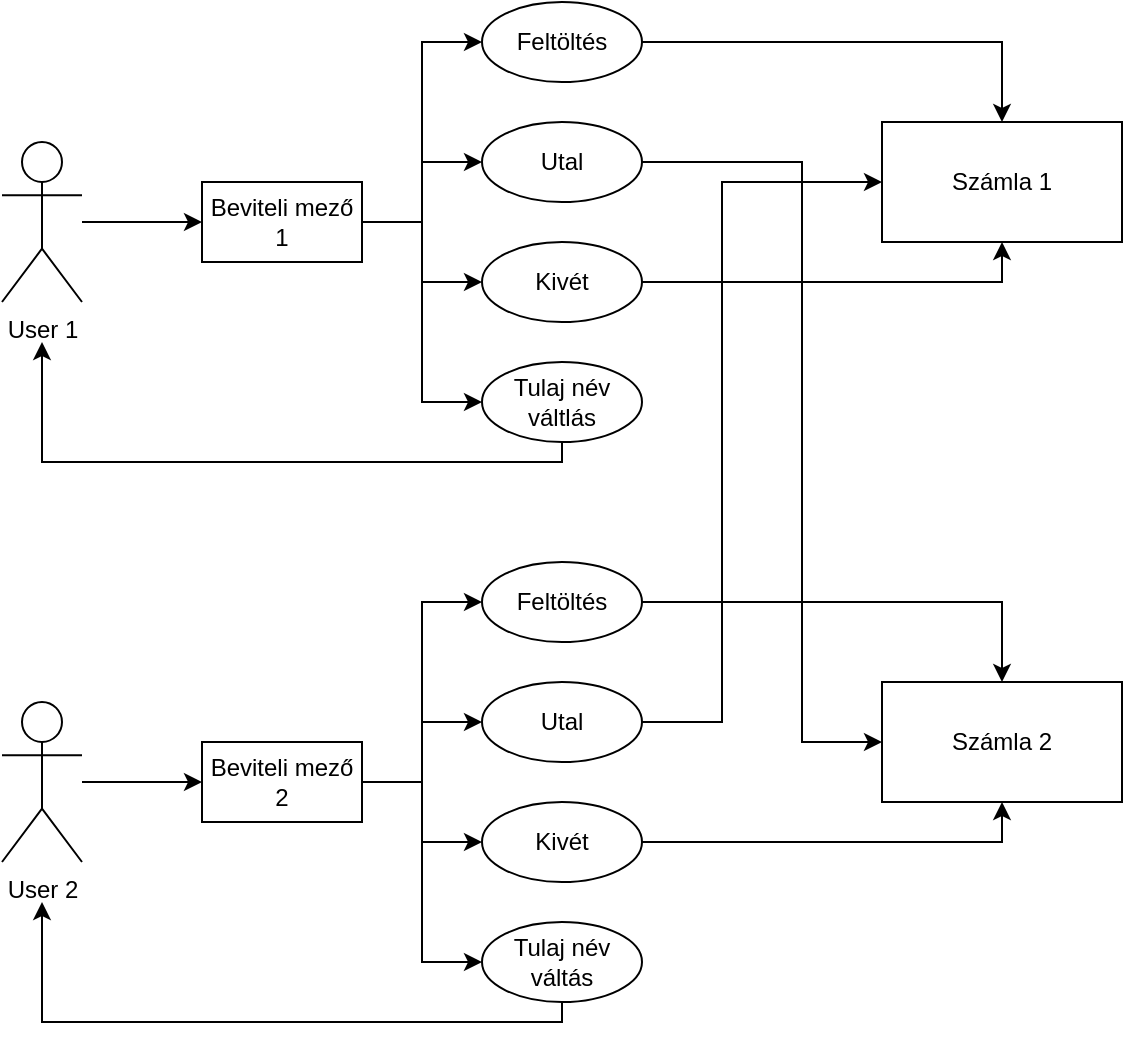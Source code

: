 <mxfile version="14.6.10" type="github">
  <diagram id="yyofxDw9Y9E4wrae5r2B" name="Page-1">
    <mxGraphModel dx="1422" dy="762" grid="1" gridSize="10" guides="1" tooltips="1" connect="1" arrows="1" fold="1" page="1" pageScale="1" pageWidth="827" pageHeight="1169" math="0" shadow="0">
      <root>
        <mxCell id="0" />
        <mxCell id="1" parent="0" />
        <mxCell id="8FYjG6e0IgtpSuA0ACjz-1" value="User 1" style="shape=umlActor;verticalLabelPosition=bottom;verticalAlign=top;html=1;outlineConnect=0;" vertex="1" parent="1">
          <mxGeometry x="120" y="160" width="40" height="80" as="geometry" />
        </mxCell>
        <mxCell id="8FYjG6e0IgtpSuA0ACjz-2" value="User 2" style="shape=umlActor;verticalLabelPosition=bottom;verticalAlign=top;html=1;outlineConnect=0;" vertex="1" parent="1">
          <mxGeometry x="120" y="440" width="40" height="80" as="geometry" />
        </mxCell>
        <mxCell id="8FYjG6e0IgtpSuA0ACjz-3" value="Beviteli mező 1" style="rounded=0;whiteSpace=wrap;html=1;" vertex="1" parent="1">
          <mxGeometry x="220" y="180" width="80" height="40" as="geometry" />
        </mxCell>
        <mxCell id="8FYjG6e0IgtpSuA0ACjz-4" value="Beviteli mező 2" style="rounded=0;whiteSpace=wrap;html=1;" vertex="1" parent="1">
          <mxGeometry x="220" y="460" width="80" height="40" as="geometry" />
        </mxCell>
        <mxCell id="8FYjG6e0IgtpSuA0ACjz-5" value="Feltöltés" style="ellipse;whiteSpace=wrap;html=1;" vertex="1" parent="1">
          <mxGeometry x="360" y="90" width="80" height="40" as="geometry" />
        </mxCell>
        <mxCell id="8FYjG6e0IgtpSuA0ACjz-6" value="Utal" style="ellipse;whiteSpace=wrap;html=1;" vertex="1" parent="1">
          <mxGeometry x="360" y="150" width="80" height="40" as="geometry" />
        </mxCell>
        <mxCell id="8FYjG6e0IgtpSuA0ACjz-7" value="Kivét" style="ellipse;whiteSpace=wrap;html=1;" vertex="1" parent="1">
          <mxGeometry x="360" y="210" width="80" height="40" as="geometry" />
        </mxCell>
        <mxCell id="8FYjG6e0IgtpSuA0ACjz-8" value="Tulaj név váltlás" style="ellipse;whiteSpace=wrap;html=1;" vertex="1" parent="1">
          <mxGeometry x="360" y="270" width="80" height="40" as="geometry" />
        </mxCell>
        <mxCell id="8FYjG6e0IgtpSuA0ACjz-9" value="Feltöltés" style="ellipse;whiteSpace=wrap;html=1;" vertex="1" parent="1">
          <mxGeometry x="360" y="370" width="80" height="40" as="geometry" />
        </mxCell>
        <mxCell id="8FYjG6e0IgtpSuA0ACjz-10" value="Utal" style="ellipse;whiteSpace=wrap;html=1;" vertex="1" parent="1">
          <mxGeometry x="360" y="430" width="80" height="40" as="geometry" />
        </mxCell>
        <mxCell id="8FYjG6e0IgtpSuA0ACjz-11" value="Kivét" style="ellipse;whiteSpace=wrap;html=1;" vertex="1" parent="1">
          <mxGeometry x="360" y="490" width="80" height="40" as="geometry" />
        </mxCell>
        <mxCell id="8FYjG6e0IgtpSuA0ACjz-12" value="Tulaj név váltás" style="ellipse;whiteSpace=wrap;html=1;" vertex="1" parent="1">
          <mxGeometry x="360" y="550" width="80" height="40" as="geometry" />
        </mxCell>
        <mxCell id="8FYjG6e0IgtpSuA0ACjz-13" value="Számla 1" style="rounded=0;whiteSpace=wrap;html=1;" vertex="1" parent="1">
          <mxGeometry x="560" y="150" width="120" height="60" as="geometry" />
        </mxCell>
        <mxCell id="8FYjG6e0IgtpSuA0ACjz-14" value="Számla 2" style="rounded=0;whiteSpace=wrap;html=1;" vertex="1" parent="1">
          <mxGeometry x="560" y="430" width="120" height="60" as="geometry" />
        </mxCell>
        <mxCell id="8FYjG6e0IgtpSuA0ACjz-15" value="" style="edgeStyle=elbowEdgeStyle;elbow=horizontal;endArrow=classic;html=1;rounded=0;entryX=0;entryY=0.5;entryDx=0;entryDy=0;exitX=1;exitY=0.5;exitDx=0;exitDy=0;" edge="1" parent="1" source="8FYjG6e0IgtpSuA0ACjz-4" target="8FYjG6e0IgtpSuA0ACjz-9">
          <mxGeometry width="50" height="50" relative="1" as="geometry">
            <mxPoint x="240" y="400" as="sourcePoint" />
            <mxPoint x="290" y="350" as="targetPoint" />
          </mxGeometry>
        </mxCell>
        <mxCell id="8FYjG6e0IgtpSuA0ACjz-16" value="" style="edgeStyle=elbowEdgeStyle;elbow=horizontal;endArrow=classic;html=1;rounded=0;entryX=0;entryY=0.5;entryDx=0;entryDy=0;" edge="1" parent="1" target="8FYjG6e0IgtpSuA0ACjz-10">
          <mxGeometry width="50" height="50" relative="1" as="geometry">
            <mxPoint x="330" y="450" as="sourcePoint" />
            <mxPoint x="320" y="560" as="targetPoint" />
          </mxGeometry>
        </mxCell>
        <mxCell id="8FYjG6e0IgtpSuA0ACjz-17" value="" style="edgeStyle=elbowEdgeStyle;elbow=horizontal;endArrow=classic;html=1;rounded=0;entryX=0;entryY=0.5;entryDx=0;entryDy=0;" edge="1" parent="1" target="8FYjG6e0IgtpSuA0ACjz-11">
          <mxGeometry width="50" height="50" relative="1" as="geometry">
            <mxPoint x="330" y="480" as="sourcePoint" />
            <mxPoint x="520" y="340" as="targetPoint" />
            <Array as="points">
              <mxPoint x="330" y="500" />
            </Array>
          </mxGeometry>
        </mxCell>
        <mxCell id="8FYjG6e0IgtpSuA0ACjz-18" value="" style="edgeStyle=elbowEdgeStyle;elbow=horizontal;endArrow=classic;html=1;rounded=0;entryX=0;entryY=0.5;entryDx=0;entryDy=0;" edge="1" parent="1" target="8FYjG6e0IgtpSuA0ACjz-12">
          <mxGeometry width="50" height="50" relative="1" as="geometry">
            <mxPoint x="330" y="510" as="sourcePoint" />
            <mxPoint x="520" y="340" as="targetPoint" />
            <Array as="points">
              <mxPoint x="330" y="540" />
            </Array>
          </mxGeometry>
        </mxCell>
        <mxCell id="8FYjG6e0IgtpSuA0ACjz-19" value="" style="edgeStyle=elbowEdgeStyle;elbow=horizontal;endArrow=classic;html=1;rounded=0;entryX=0;entryY=0.5;entryDx=0;entryDy=0;exitX=1;exitY=0.5;exitDx=0;exitDy=0;" edge="1" parent="1">
          <mxGeometry width="50" height="50" relative="1" as="geometry">
            <mxPoint x="300" y="200" as="sourcePoint" />
            <mxPoint x="360" y="110" as="targetPoint" />
          </mxGeometry>
        </mxCell>
        <mxCell id="8FYjG6e0IgtpSuA0ACjz-20" value="" style="edgeStyle=elbowEdgeStyle;elbow=horizontal;endArrow=classic;html=1;rounded=0;entryX=0;entryY=0.5;entryDx=0;entryDy=0;" edge="1" parent="1">
          <mxGeometry width="50" height="50" relative="1" as="geometry">
            <mxPoint x="330" y="170" as="sourcePoint" />
            <mxPoint x="360" y="170" as="targetPoint" />
          </mxGeometry>
        </mxCell>
        <mxCell id="8FYjG6e0IgtpSuA0ACjz-21" value="" style="edgeStyle=elbowEdgeStyle;elbow=horizontal;endArrow=classic;html=1;rounded=0;entryX=0;entryY=0.5;entryDx=0;entryDy=0;" edge="1" parent="1">
          <mxGeometry width="50" height="50" relative="1" as="geometry">
            <mxPoint x="330" y="200" as="sourcePoint" />
            <mxPoint x="360" y="230" as="targetPoint" />
            <Array as="points">
              <mxPoint x="330" y="220" />
            </Array>
          </mxGeometry>
        </mxCell>
        <mxCell id="8FYjG6e0IgtpSuA0ACjz-22" value="" style="edgeStyle=elbowEdgeStyle;elbow=horizontal;endArrow=classic;html=1;rounded=0;entryX=0;entryY=0.5;entryDx=0;entryDy=0;" edge="1" parent="1">
          <mxGeometry width="50" height="50" relative="1" as="geometry">
            <mxPoint x="330" y="230" as="sourcePoint" />
            <mxPoint x="360" y="290" as="targetPoint" />
            <Array as="points">
              <mxPoint x="330" y="260" />
            </Array>
          </mxGeometry>
        </mxCell>
        <mxCell id="8FYjG6e0IgtpSuA0ACjz-23" value="" style="edgeStyle=elbowEdgeStyle;elbow=horizontal;endArrow=classic;html=1;rounded=0;entryX=0;entryY=0.5;entryDx=0;entryDy=0;" edge="1" parent="1" source="8FYjG6e0IgtpSuA0ACjz-1" target="8FYjG6e0IgtpSuA0ACjz-3">
          <mxGeometry width="50" height="50" relative="1" as="geometry">
            <mxPoint x="190" y="390" as="sourcePoint" />
            <mxPoint x="240" y="340" as="targetPoint" />
          </mxGeometry>
        </mxCell>
        <mxCell id="8FYjG6e0IgtpSuA0ACjz-24" value="" style="edgeStyle=elbowEdgeStyle;elbow=horizontal;endArrow=classic;html=1;rounded=0;entryX=0;entryY=0.5;entryDx=0;entryDy=0;" edge="1" parent="1" source="8FYjG6e0IgtpSuA0ACjz-2" target="8FYjG6e0IgtpSuA0ACjz-4">
          <mxGeometry width="50" height="50" relative="1" as="geometry">
            <mxPoint x="190" y="390" as="sourcePoint" />
            <mxPoint x="210" y="480" as="targetPoint" />
          </mxGeometry>
        </mxCell>
        <mxCell id="8FYjG6e0IgtpSuA0ACjz-25" value="" style="edgeStyle=elbowEdgeStyle;elbow=vertical;endArrow=classic;html=1;rounded=0;exitX=0.5;exitY=1;exitDx=0;exitDy=0;" edge="1" parent="1" source="8FYjG6e0IgtpSuA0ACjz-8">
          <mxGeometry width="50" height="50" relative="1" as="geometry">
            <mxPoint x="150" y="350" as="sourcePoint" />
            <mxPoint x="140" y="260" as="targetPoint" />
            <Array as="points">
              <mxPoint x="270" y="320" />
            </Array>
          </mxGeometry>
        </mxCell>
        <mxCell id="8FYjG6e0IgtpSuA0ACjz-26" value="" style="edgeStyle=elbowEdgeStyle;elbow=vertical;endArrow=classic;html=1;rounded=0;exitX=0.5;exitY=1;exitDx=0;exitDy=0;" edge="1" parent="1">
          <mxGeometry width="50" height="50" relative="1" as="geometry">
            <mxPoint x="400" y="590" as="sourcePoint" />
            <mxPoint x="140" y="540" as="targetPoint" />
            <Array as="points">
              <mxPoint x="270" y="600" />
            </Array>
          </mxGeometry>
        </mxCell>
        <mxCell id="8FYjG6e0IgtpSuA0ACjz-27" value="" style="edgeStyle=elbowEdgeStyle;elbow=vertical;endArrow=classic;html=1;rounded=0;entryX=0.5;entryY=0;entryDx=0;entryDy=0;exitX=1;exitY=0.5;exitDx=0;exitDy=0;" edge="1" parent="1" source="8FYjG6e0IgtpSuA0ACjz-5" target="8FYjG6e0IgtpSuA0ACjz-13">
          <mxGeometry width="50" height="50" relative="1" as="geometry">
            <mxPoint x="470" y="390" as="sourcePoint" />
            <mxPoint x="520" y="340" as="targetPoint" />
            <Array as="points">
              <mxPoint x="530" y="110" />
            </Array>
          </mxGeometry>
        </mxCell>
        <mxCell id="8FYjG6e0IgtpSuA0ACjz-28" value="" style="edgeStyle=elbowEdgeStyle;elbow=vertical;endArrow=classic;html=1;rounded=0;entryX=0.5;entryY=1;entryDx=0;entryDy=0;exitX=1;exitY=0.5;exitDx=0;exitDy=0;" edge="1" parent="1" source="8FYjG6e0IgtpSuA0ACjz-7" target="8FYjG6e0IgtpSuA0ACjz-13">
          <mxGeometry width="50" height="50" relative="1" as="geometry">
            <mxPoint x="470" y="390" as="sourcePoint" />
            <mxPoint x="520" y="340" as="targetPoint" />
            <Array as="points">
              <mxPoint x="530" y="230" />
            </Array>
          </mxGeometry>
        </mxCell>
        <mxCell id="8FYjG6e0IgtpSuA0ACjz-29" value="" style="edgeStyle=elbowEdgeStyle;elbow=vertical;endArrow=classic;html=1;rounded=0;entryX=0.5;entryY=0;entryDx=0;entryDy=0;exitX=1;exitY=0.5;exitDx=0;exitDy=0;" edge="1" parent="1">
          <mxGeometry width="50" height="50" relative="1" as="geometry">
            <mxPoint x="440" y="390" as="sourcePoint" />
            <mxPoint x="620" y="430" as="targetPoint" />
            <Array as="points">
              <mxPoint x="530" y="390" />
            </Array>
          </mxGeometry>
        </mxCell>
        <mxCell id="8FYjG6e0IgtpSuA0ACjz-30" value="" style="edgeStyle=elbowEdgeStyle;elbow=vertical;endArrow=classic;html=1;rounded=0;entryX=0.5;entryY=1;entryDx=0;entryDy=0;exitX=1;exitY=0.5;exitDx=0;exitDy=0;" edge="1" parent="1">
          <mxGeometry width="50" height="50" relative="1" as="geometry">
            <mxPoint x="440" y="510" as="sourcePoint" />
            <mxPoint x="620" y="490" as="targetPoint" />
            <Array as="points">
              <mxPoint x="530" y="510" />
            </Array>
          </mxGeometry>
        </mxCell>
        <mxCell id="8FYjG6e0IgtpSuA0ACjz-31" value="" style="edgeStyle=elbowEdgeStyle;elbow=horizontal;endArrow=classic;html=1;rounded=0;entryX=0;entryY=0.5;entryDx=0;entryDy=0;exitX=1;exitY=0.5;exitDx=0;exitDy=0;" edge="1" parent="1" source="8FYjG6e0IgtpSuA0ACjz-6" target="8FYjG6e0IgtpSuA0ACjz-14">
          <mxGeometry width="50" height="50" relative="1" as="geometry">
            <mxPoint x="390" y="390" as="sourcePoint" />
            <mxPoint x="440" y="340" as="targetPoint" />
            <Array as="points">
              <mxPoint x="520" y="310" />
              <mxPoint x="500" y="280" />
              <mxPoint x="480" y="320" />
            </Array>
          </mxGeometry>
        </mxCell>
        <mxCell id="8FYjG6e0IgtpSuA0ACjz-32" value="" style="edgeStyle=elbowEdgeStyle;elbow=horizontal;endArrow=classic;html=1;rounded=0;entryX=0;entryY=0.5;entryDx=0;entryDy=0;exitX=1;exitY=0.5;exitDx=0;exitDy=0;" edge="1" parent="1" source="8FYjG6e0IgtpSuA0ACjz-10" target="8FYjG6e0IgtpSuA0ACjz-13">
          <mxGeometry width="50" height="50" relative="1" as="geometry">
            <mxPoint x="390" y="390" as="sourcePoint" />
            <mxPoint x="440" y="340" as="targetPoint" />
            <Array as="points">
              <mxPoint x="480" y="330" />
              <mxPoint x="500" y="320" />
              <mxPoint x="480" y="410" />
              <mxPoint x="510" y="290" />
              <mxPoint x="520" y="310" />
            </Array>
          </mxGeometry>
        </mxCell>
      </root>
    </mxGraphModel>
  </diagram>
</mxfile>
